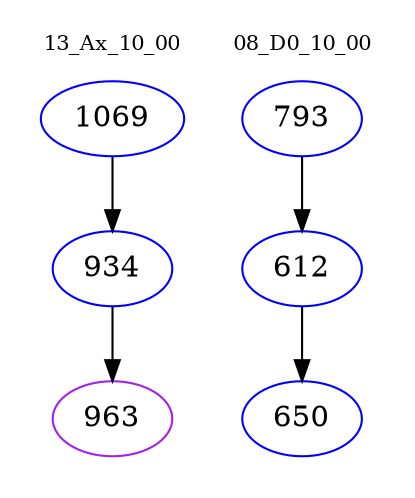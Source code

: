 digraph{
subgraph cluster_0 {
color = white
label = "13_Ax_10_00";
fontsize=10;
T0_1069 [label="1069", color="blue"]
T0_1069 -> T0_934 [color="black"]
T0_934 [label="934", color="blue"]
T0_934 -> T0_963 [color="black"]
T0_963 [label="963", color="purple"]
}
subgraph cluster_1 {
color = white
label = "08_D0_10_00";
fontsize=10;
T1_793 [label="793", color="blue"]
T1_793 -> T1_612 [color="black"]
T1_612 [label="612", color="blue"]
T1_612 -> T1_650 [color="black"]
T1_650 [label="650", color="blue"]
}
}
